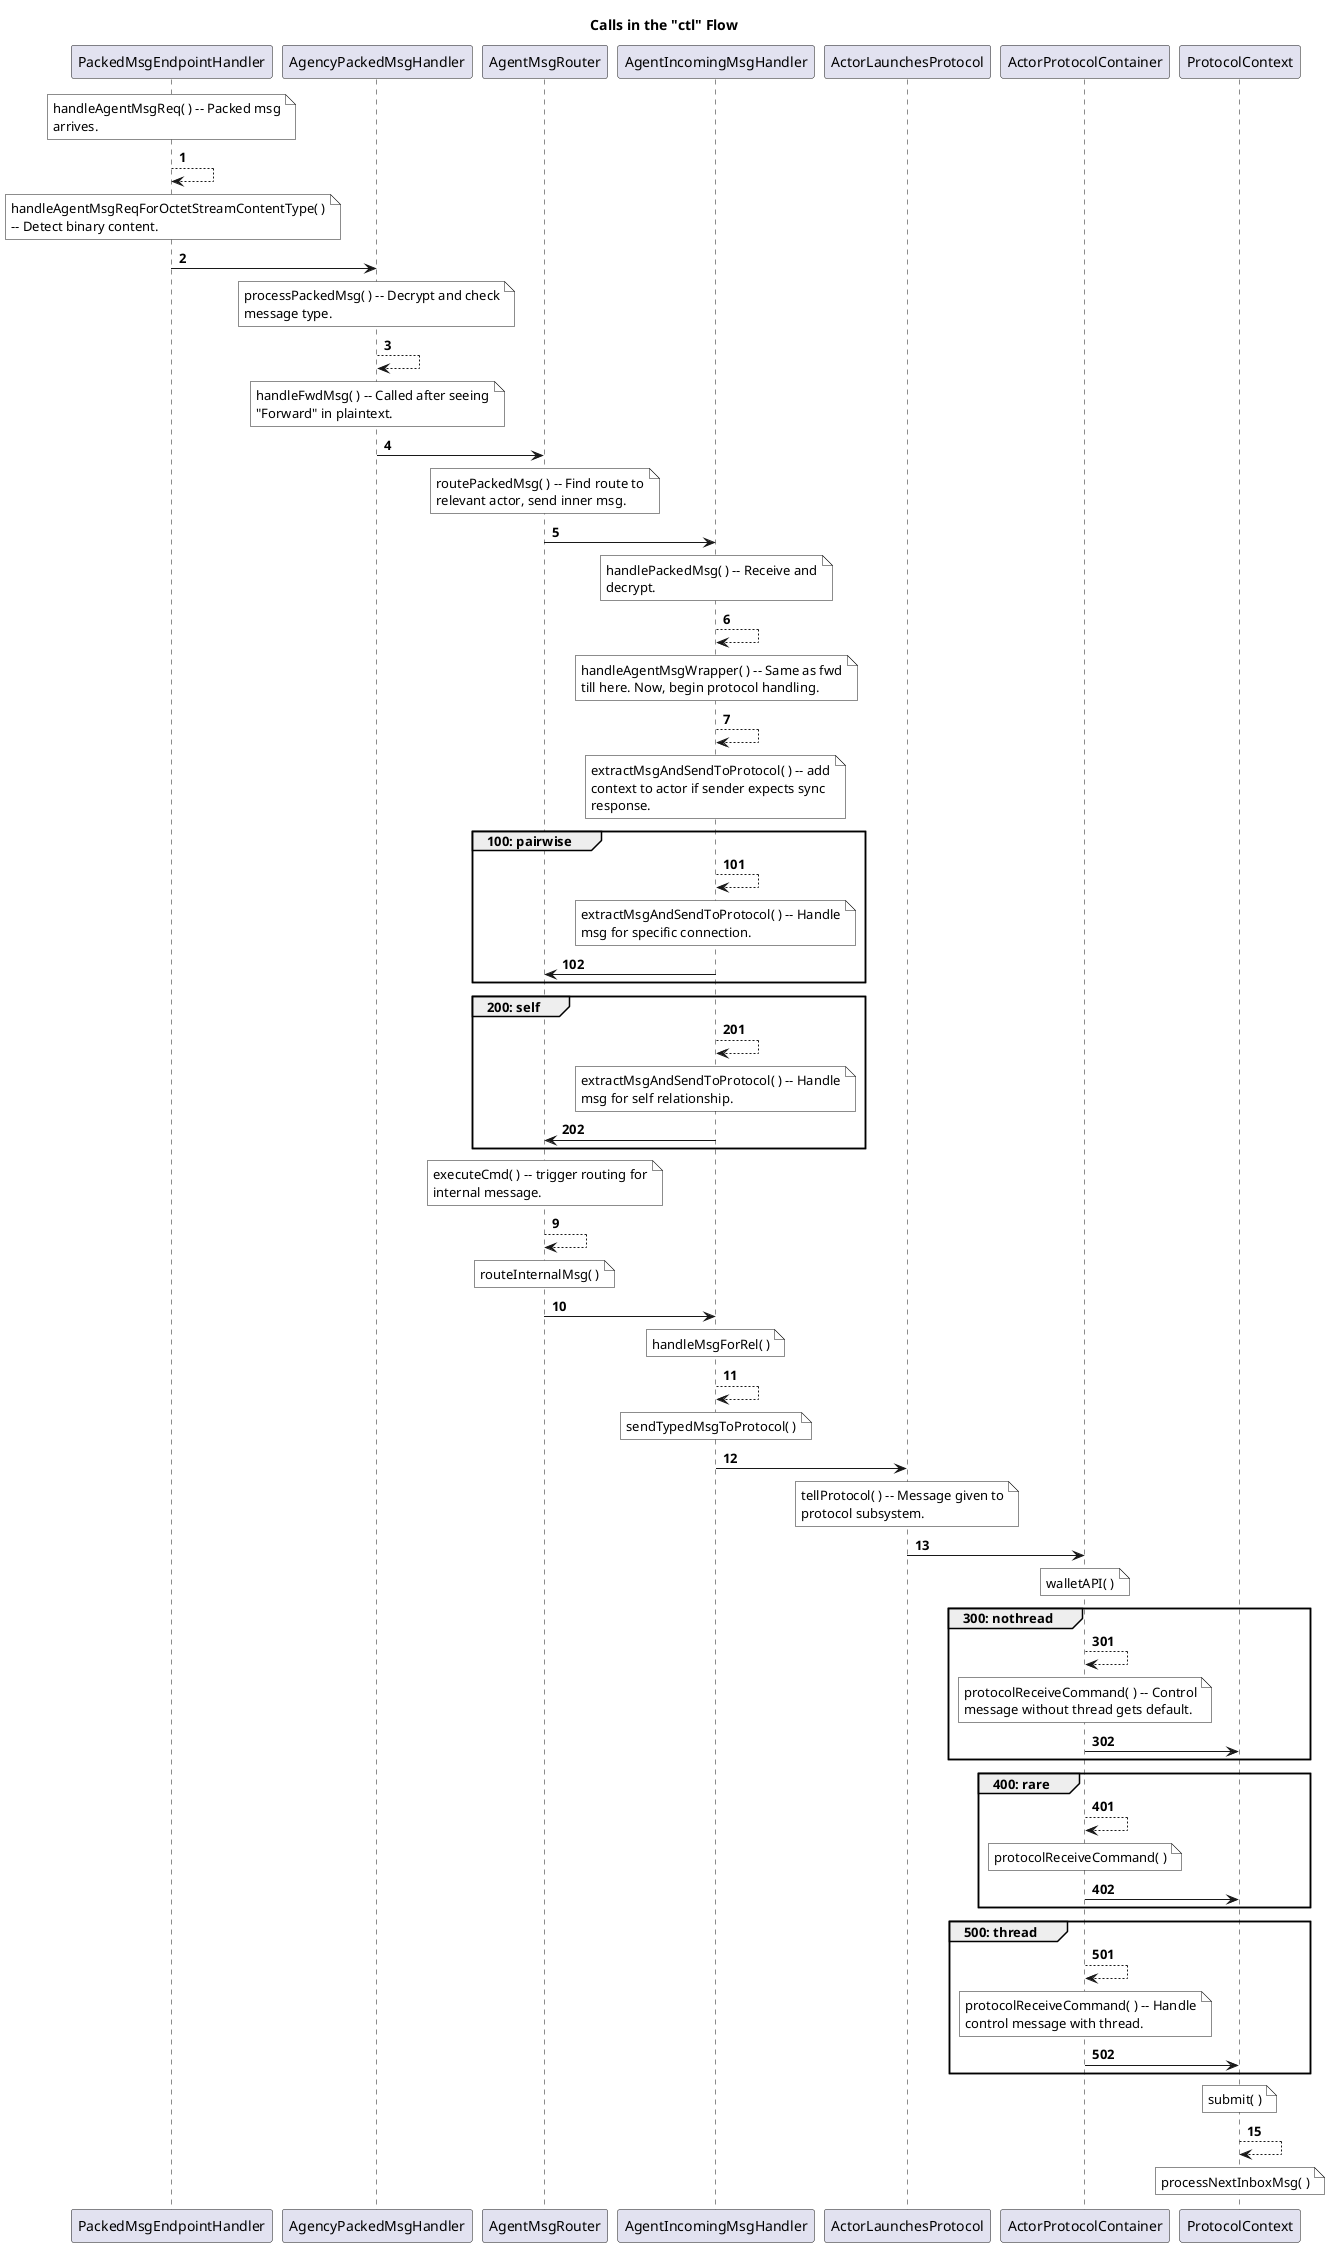 @startuml

title Calls in the "ctl" Flow

autonumber 1
note over PackedMsgEndpointHandler #ffffff: handleAgentMsgReq( ) -- Packed msg\narrives.
PackedMsgEndpointHandler --> PackedMsgEndpointHandler
note over PackedMsgEndpointHandler #ffffff: handleAgentMsgReqForOctetStreamContentType( )\n-- Detect binary content.
PackedMsgEndpointHandler -> AgencyPackedMsgHandler
note over AgencyPackedMsgHandler #ffffff: processPackedMsg( ) -- Decrypt and check\nmessage type.
AgencyPackedMsgHandler --> AgencyPackedMsgHandler
note over AgencyPackedMsgHandler #ffffff: handleFwdMsg( ) -- Called after seeing\n"Forward" in plaintext.
AgencyPackedMsgHandler -> AgentMsgRouter
note over AgentMsgRouter #ffffff: routePackedMsg( ) -- Find route to\nrelevant actor, send inner msg.
AgentMsgRouter -> AgentIncomingMsgHandler
note over AgentIncomingMsgHandler #ffffff: handlePackedMsg( ) -- Receive and\ndecrypt.
AgentIncomingMsgHandler --> AgentIncomingMsgHandler
note over AgentIncomingMsgHandler #ffffff: handleAgentMsgWrapper( ) -- Same as fwd\ntill here. Now, begin protocol handling.
AgentIncomingMsgHandler --> AgentIncomingMsgHandler
note over AgentIncomingMsgHandler #ffffff: extractMsgAndSendToProtocol( ) -- add\ncontext to actor if sender expects sync\nresponse.

group 100: pairwise
autonumber 101
AgentIncomingMsgHandler --> AgentIncomingMsgHandler
note over AgentIncomingMsgHandler #ffffff: extractMsgAndSendToProtocol( ) -- Handle\nmsg for specific connection.
AgentIncomingMsgHandler -> AgentMsgRouter
end

group 200: self
autonumber 201
AgentIncomingMsgHandler --> AgentIncomingMsgHandler
note over AgentIncomingMsgHandler #ffffff: extractMsgAndSendToProtocol( ) -- Handle\nmsg for self relationship.
AgentIncomingMsgHandler -> AgentMsgRouter
end

autonumber 9
note over AgentMsgRouter #ffffff: executeCmd( ) -- trigger routing for\ninternal message.
AgentMsgRouter --> AgentMsgRouter
note over AgentMsgRouter #ffffff: routeInternalMsg( )
AgentMsgRouter -> AgentIncomingMsgHandler
note over AgentIncomingMsgHandler #ffffff: handleMsgForRel( )
AgentIncomingMsgHandler --> AgentIncomingMsgHandler
note over AgentIncomingMsgHandler #ffffff: sendTypedMsgToProtocol( )
AgentIncomingMsgHandler -> ActorLaunchesProtocol
note over ActorLaunchesProtocol #ffffff: tellProtocol( ) -- Message given to\nprotocol subsystem.
ActorLaunchesProtocol -> ActorProtocolContainer
note over ActorProtocolContainer #ffffff: walletAPI( )

group 300: nothread
autonumber 301
ActorProtocolContainer --> ActorProtocolContainer
note over ActorProtocolContainer #ffffff: protocolReceiveCommand( ) -- Control\nmessage without thread gets default.
ActorProtocolContainer -> ProtocolContext
end

group 400: rare
autonumber 401
ActorProtocolContainer --> ActorProtocolContainer
note over ActorProtocolContainer #ffffff: protocolReceiveCommand( )
ActorProtocolContainer -> ProtocolContext
end

group 500: thread
autonumber 501
ActorProtocolContainer --> ActorProtocolContainer
note over ActorProtocolContainer #ffffff: protocolReceiveCommand( ) -- Handle\ncontrol message with thread.
ActorProtocolContainer -> ProtocolContext
end

autonumber 15
note over ProtocolContext #ffffff: submit( )
ProtocolContext --> ProtocolContext
note over ProtocolContext #ffffff: processNextInboxMsg( )

@enduml
